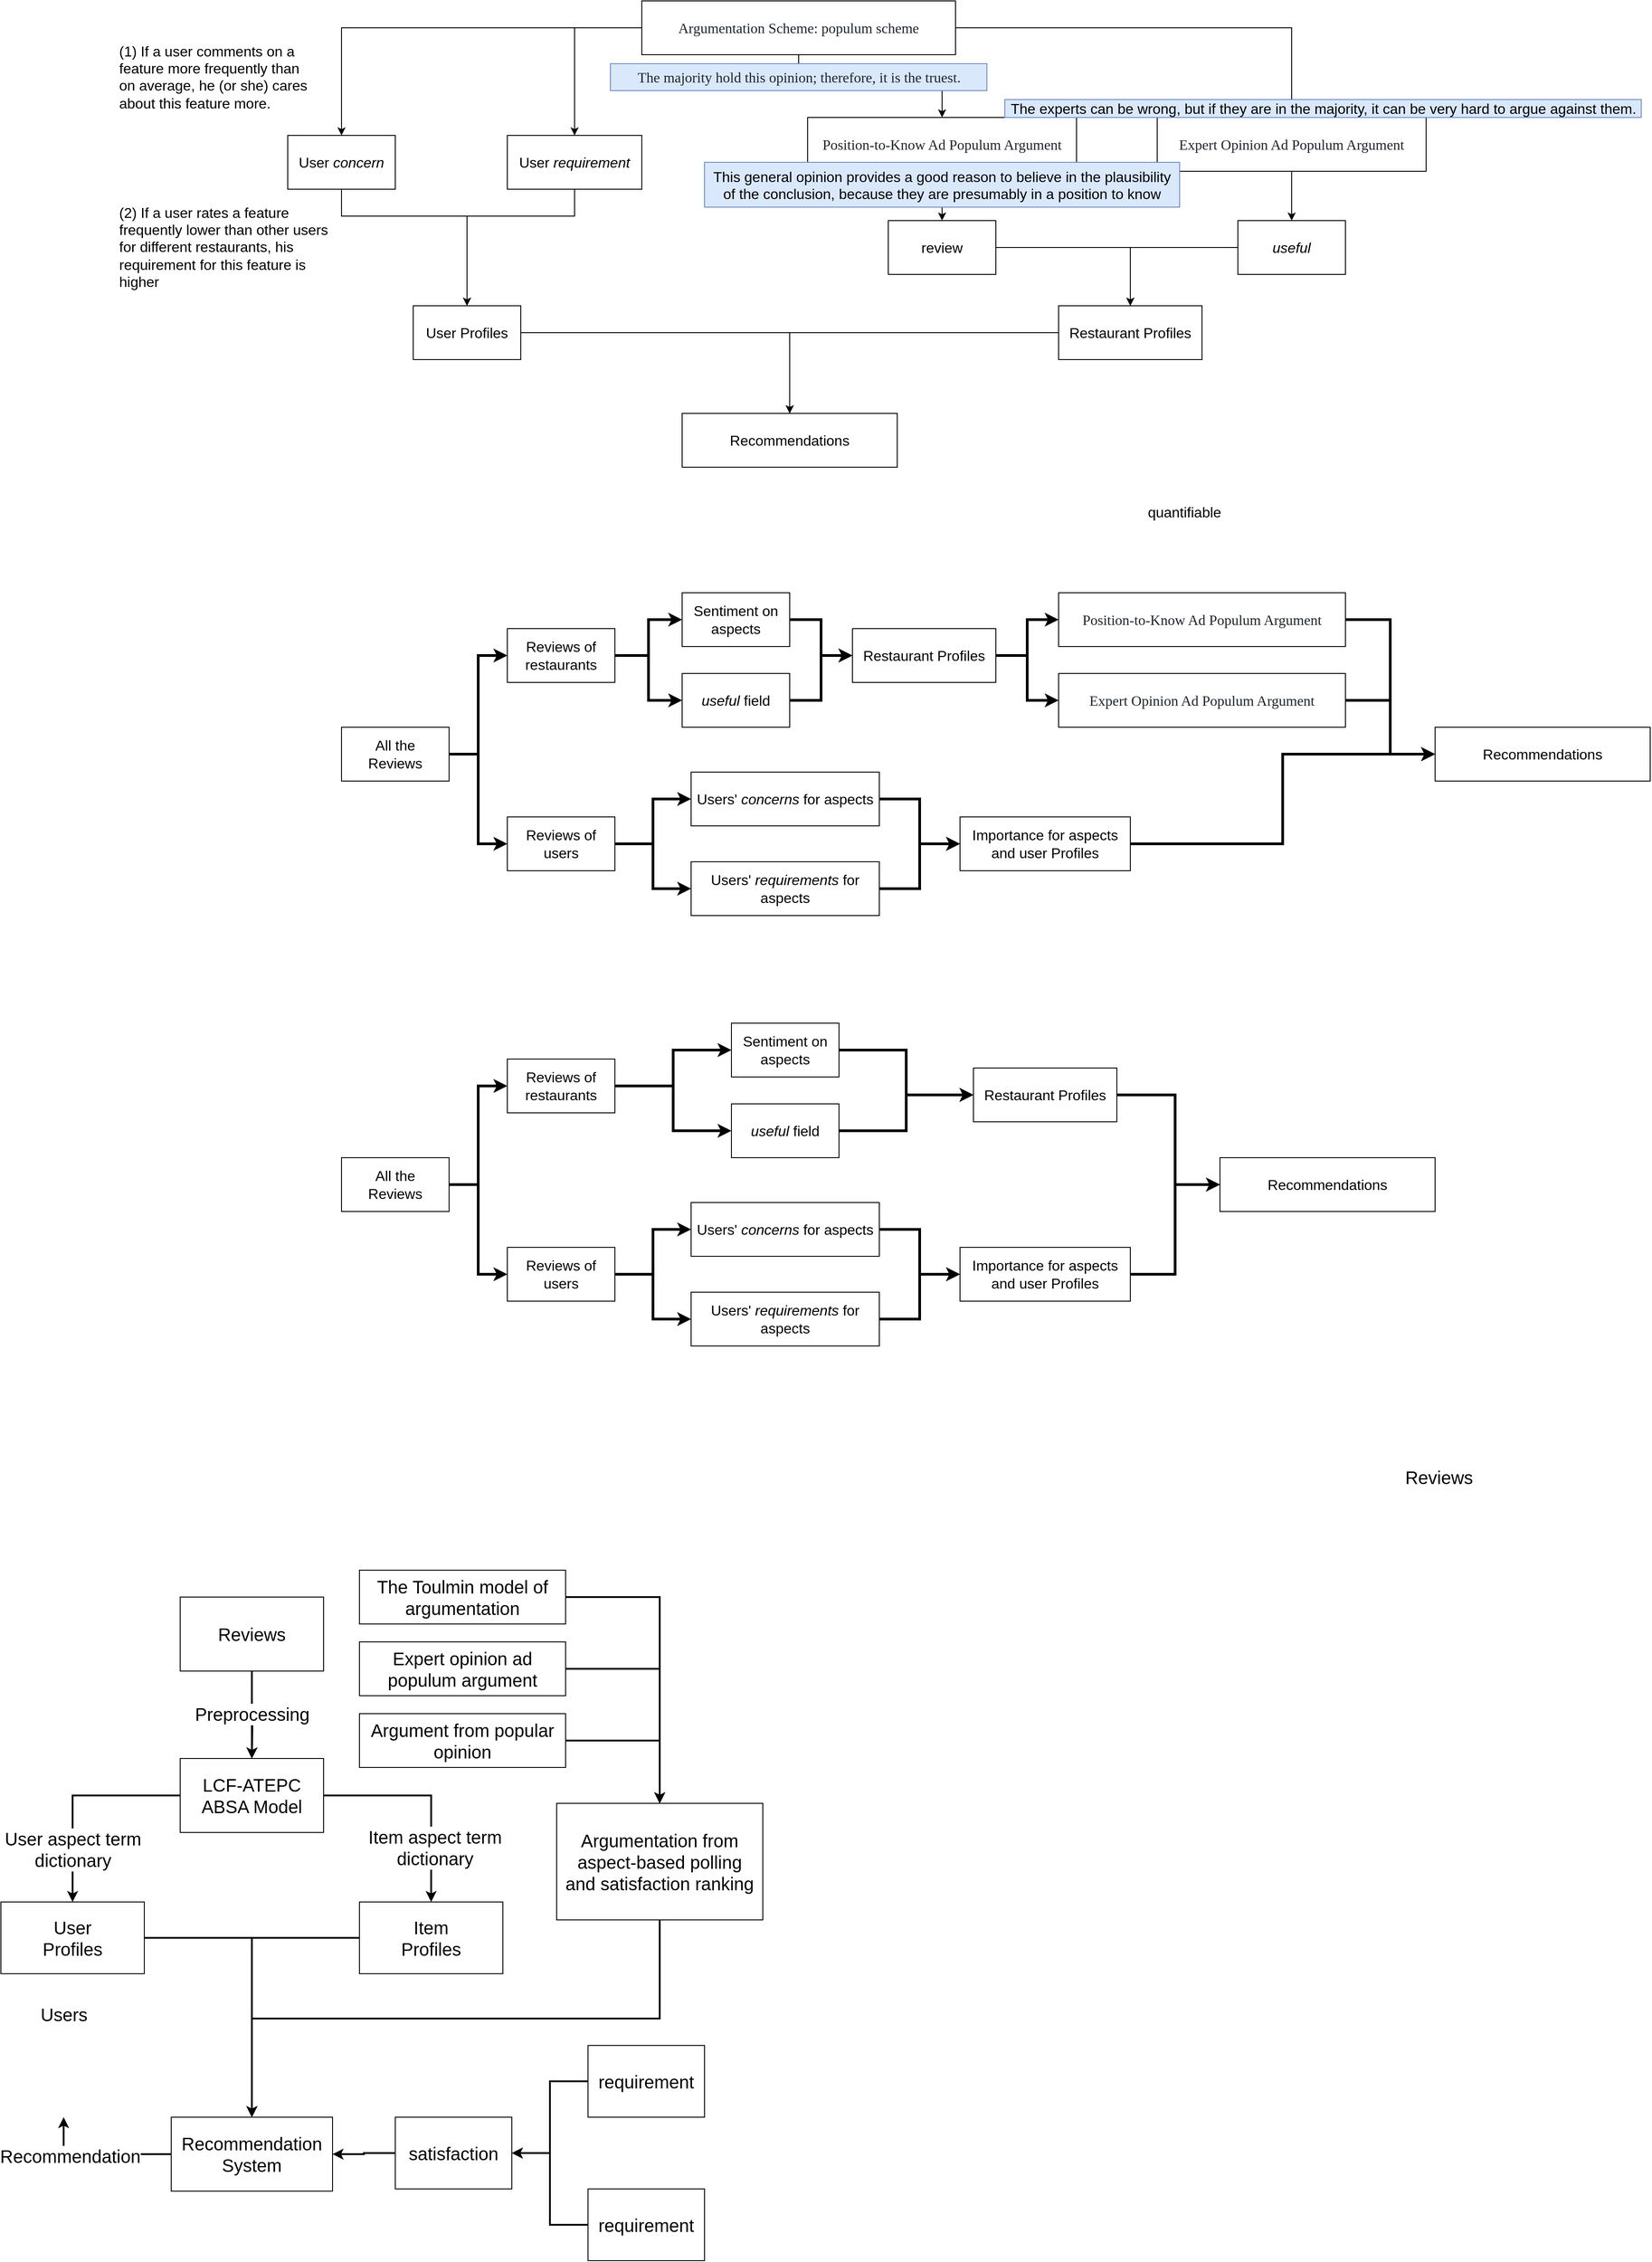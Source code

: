 <mxfile version="20.2.7" type="github">
  <diagram id="-7cnZ0lrCwhWsJX9__lo" name="Page-1">
    <mxGraphModel dx="2864" dy="1099" grid="1" gridSize="10" guides="1" tooltips="1" connect="1" arrows="1" fold="1" page="1" pageScale="1" pageWidth="827" pageHeight="1169" math="0" shadow="0">
      <root>
        <mxCell id="0" />
        <mxCell id="1" parent="0" />
        <mxCell id="W4EaKwn7kspA77nLc4uK-12" style="edgeStyle=orthogonalEdgeStyle;rounded=0;orthogonalLoop=1;jettySize=auto;html=1;fontSize=16;" parent="1" source="W4EaKwn7kspA77nLc4uK-1" target="W4EaKwn7kspA77nLc4uK-11" edge="1">
          <mxGeometry relative="1" as="geometry" />
        </mxCell>
        <mxCell id="W4EaKwn7kspA77nLc4uK-1" value="&lt;font style=&quot;font-size: 16px;&quot;&gt;User Profiles&lt;/font&gt;" style="rounded=0;whiteSpace=wrap;html=1;" parent="1" vertex="1">
          <mxGeometry x="180" y="380" width="120" height="60" as="geometry" />
        </mxCell>
        <mxCell id="W4EaKwn7kspA77nLc4uK-13" style="edgeStyle=orthogonalEdgeStyle;rounded=0;orthogonalLoop=1;jettySize=auto;html=1;fontSize=16;" parent="1" source="W4EaKwn7kspA77nLc4uK-2" target="W4EaKwn7kspA77nLc4uK-11" edge="1">
          <mxGeometry relative="1" as="geometry" />
        </mxCell>
        <mxCell id="W4EaKwn7kspA77nLc4uK-2" value="&lt;font style=&quot;font-size: 16px;&quot;&gt;Restaurant Profiles&lt;/font&gt;" style="rounded=0;whiteSpace=wrap;html=1;" parent="1" vertex="1">
          <mxGeometry x="900" y="380" width="160" height="60" as="geometry" />
        </mxCell>
        <mxCell id="W4EaKwn7kspA77nLc4uK-4" value="&lt;div style=&quot;&quot;&gt;&lt;span style=&quot;background-color: initial;&quot;&gt;(1) If a user comments on a feature more frequently than on average, he (or she) cares about this feature more.&lt;/span&gt;&lt;/div&gt;" style="text;whiteSpace=wrap;html=1;fontSize=16;align=left;" parent="1" vertex="1">
          <mxGeometry x="-150" y="80" width="220" height="90" as="geometry" />
        </mxCell>
        <mxCell id="W4EaKwn7kspA77nLc4uK-6" value="&lt;div style=&quot;&quot;&gt;(2) If a user rates a feature frequently lower than other users for different restaurants, his requirement for this feature is higher&lt;br&gt;&lt;/div&gt;" style="text;whiteSpace=wrap;html=1;fontSize=16;" parent="1" vertex="1">
          <mxGeometry x="-150" y="260" width="240" height="110" as="geometry" />
        </mxCell>
        <mxCell id="W4EaKwn7kspA77nLc4uK-9" value="" style="edgeStyle=orthogonalEdgeStyle;rounded=0;orthogonalLoop=1;jettySize=auto;html=1;fontSize=16;" parent="1" source="W4EaKwn7kspA77nLc4uK-7" target="W4EaKwn7kspA77nLc4uK-1" edge="1">
          <mxGeometry relative="1" as="geometry">
            <Array as="points">
              <mxPoint x="100" y="280" />
              <mxPoint x="240" y="280" />
            </Array>
          </mxGeometry>
        </mxCell>
        <mxCell id="W4EaKwn7kspA77nLc4uK-7" value="&lt;font style=&quot;font-size: 16px;&quot;&gt;User &lt;i&gt;concern&lt;/i&gt;&lt;/font&gt;" style="rounded=0;whiteSpace=wrap;html=1;" parent="1" vertex="1">
          <mxGeometry x="40" y="190" width="120" height="60" as="geometry" />
        </mxCell>
        <mxCell id="W4EaKwn7kspA77nLc4uK-10" style="edgeStyle=orthogonalEdgeStyle;rounded=0;orthogonalLoop=1;jettySize=auto;html=1;fontSize=16;" parent="1" source="W4EaKwn7kspA77nLc4uK-8" target="W4EaKwn7kspA77nLc4uK-1" edge="1">
          <mxGeometry relative="1" as="geometry">
            <Array as="points">
              <mxPoint x="360" y="280" />
              <mxPoint x="240" y="280" />
            </Array>
          </mxGeometry>
        </mxCell>
        <mxCell id="W4EaKwn7kspA77nLc4uK-8" value="&lt;font style=&quot;font-size: 16px;&quot;&gt;User &lt;i&gt;requirement&lt;/i&gt;&lt;/font&gt;" style="rounded=0;whiteSpace=wrap;html=1;" parent="1" vertex="1">
          <mxGeometry x="285" y="190" width="150" height="60" as="geometry" />
        </mxCell>
        <mxCell id="W4EaKwn7kspA77nLc4uK-11" value="&lt;font style=&quot;font-size: 16px;&quot;&gt;Recommendations&lt;/font&gt;" style="rounded=0;whiteSpace=wrap;html=1;" parent="1" vertex="1">
          <mxGeometry x="480" y="500" width="240" height="60" as="geometry" />
        </mxCell>
        <mxCell id="W4EaKwn7kspA77nLc4uK-16" style="edgeStyle=orthogonalEdgeStyle;rounded=0;orthogonalLoop=1;jettySize=auto;html=1;fontSize=16;" parent="1" source="W4EaKwn7kspA77nLc4uK-14" target="W4EaKwn7kspA77nLc4uK-7" edge="1">
          <mxGeometry relative="1" as="geometry" />
        </mxCell>
        <mxCell id="W4EaKwn7kspA77nLc4uK-18" style="edgeStyle=orthogonalEdgeStyle;rounded=0;orthogonalLoop=1;jettySize=auto;html=1;entryX=0.5;entryY=0;entryDx=0;entryDy=0;fontSize=16;exitX=0;exitY=0.5;exitDx=0;exitDy=0;" parent="1" source="W4EaKwn7kspA77nLc4uK-14" target="W4EaKwn7kspA77nLc4uK-8" edge="1">
          <mxGeometry relative="1" as="geometry" />
        </mxCell>
        <mxCell id="W4EaKwn7kspA77nLc4uK-22" style="edgeStyle=orthogonalEdgeStyle;rounded=0;orthogonalLoop=1;jettySize=auto;html=1;fontSize=16;" parent="1" source="W4EaKwn7kspA77nLc4uK-14" target="W4EaKwn7kspA77nLc4uK-20" edge="1">
          <mxGeometry relative="1" as="geometry" />
        </mxCell>
        <mxCell id="W4EaKwn7kspA77nLc4uK-23" style="edgeStyle=orthogonalEdgeStyle;rounded=0;orthogonalLoop=1;jettySize=auto;html=1;fontSize=16;" parent="1" source="W4EaKwn7kspA77nLc4uK-14" target="W4EaKwn7kspA77nLc4uK-21" edge="1">
          <mxGeometry relative="1" as="geometry" />
        </mxCell>
        <mxCell id="W4EaKwn7kspA77nLc4uK-14" value="&lt;p style=&quot;margin: 0px; font-variant-numeric: normal; font-variant-east-asian: normal; font-stretch: normal; line-height: normal; font-family: &amp;quot;Avenir Next&amp;quot;; color: rgb(30, 36, 43); text-align: start;&quot; class=&quot;p1&quot;&gt;Argumentation Scheme:&amp;nbsp;&lt;span style=&quot;background-color: initial;&quot;&gt;populum scheme&lt;/span&gt;&lt;/p&gt;" style="whiteSpace=wrap;html=1;fontSize=16;" parent="1" vertex="1">
          <mxGeometry x="435" y="40" width="350" height="60" as="geometry" />
        </mxCell>
        <mxCell id="W4EaKwn7kspA77nLc4uK-15" value="&lt;p style=&quot;margin: 0px; font-variant-numeric: normal; font-variant-east-asian: normal; font-stretch: normal; line-height: normal; font-family: &amp;quot;Avenir Next&amp;quot;; color: rgb(30, 36, 43); text-align: start;&quot; class=&quot;p1&quot;&gt;The majority hold this opinion; therefore, it is the truest.&lt;/p&gt;" style="text;html=1;align=center;verticalAlign=middle;resizable=0;points=[];autosize=1;strokeColor=#6c8ebf;fillColor=#dae8fc;fontSize=16;" parent="1" vertex="1">
          <mxGeometry x="400" y="110" width="420" height="30" as="geometry" />
        </mxCell>
        <mxCell id="W4EaKwn7kspA77nLc4uK-28" style="edgeStyle=orthogonalEdgeStyle;rounded=0;orthogonalLoop=1;jettySize=auto;html=1;fontSize=16;" parent="1" source="W4EaKwn7kspA77nLc4uK-20" target="W4EaKwn7kspA77nLc4uK-27" edge="1">
          <mxGeometry relative="1" as="geometry" />
        </mxCell>
        <mxCell id="W4EaKwn7kspA77nLc4uK-20" value="&lt;p style=&quot;margin: 0px; font-variant-numeric: normal; font-variant-east-asian: normal; font-stretch: normal; line-height: normal; font-family: &amp;quot;Avenir Next&amp;quot;; color: rgb(30, 36, 43); text-align: start;&quot; class=&quot;p1&quot;&gt;Position-to-Know Ad Populum Argument&lt;/p&gt;" style="whiteSpace=wrap;html=1;fontSize=16;" parent="1" vertex="1">
          <mxGeometry x="620" y="170" width="300" height="60" as="geometry" />
        </mxCell>
        <mxCell id="W4EaKwn7kspA77nLc4uK-25" value="" style="edgeStyle=orthogonalEdgeStyle;rounded=0;orthogonalLoop=1;jettySize=auto;html=1;fontSize=16;" parent="1" source="W4EaKwn7kspA77nLc4uK-21" target="W4EaKwn7kspA77nLc4uK-24" edge="1">
          <mxGeometry relative="1" as="geometry" />
        </mxCell>
        <mxCell id="W4EaKwn7kspA77nLc4uK-21" value="&lt;p style=&quot;margin: 0px; font-variant-numeric: normal; font-variant-east-asian: normal; font-stretch: normal; line-height: normal; font-family: &amp;quot;Avenir Next&amp;quot;; color: rgb(30, 36, 43); text-align: start;&quot; class=&quot;p1&quot;&gt;Expert Opinion Ad Populum Argument&lt;/p&gt;" style="whiteSpace=wrap;html=1;fontSize=16;" parent="1" vertex="1">
          <mxGeometry x="1010" y="170" width="300" height="60" as="geometry" />
        </mxCell>
        <mxCell id="W4EaKwn7kspA77nLc4uK-26" style="edgeStyle=orthogonalEdgeStyle;rounded=0;orthogonalLoop=1;jettySize=auto;html=1;fontSize=16;" parent="1" source="W4EaKwn7kspA77nLc4uK-24" target="W4EaKwn7kspA77nLc4uK-2" edge="1">
          <mxGeometry relative="1" as="geometry" />
        </mxCell>
        <mxCell id="W4EaKwn7kspA77nLc4uK-24" value="&lt;i&gt;useful&lt;/i&gt;" style="whiteSpace=wrap;html=1;fontSize=16;" parent="1" vertex="1">
          <mxGeometry x="1100" y="285" width="120" height="60" as="geometry" />
        </mxCell>
        <mxCell id="W4EaKwn7kspA77nLc4uK-29" style="edgeStyle=orthogonalEdgeStyle;rounded=0;orthogonalLoop=1;jettySize=auto;html=1;fontSize=16;" parent="1" source="W4EaKwn7kspA77nLc4uK-27" target="W4EaKwn7kspA77nLc4uK-2" edge="1">
          <mxGeometry relative="1" as="geometry" />
        </mxCell>
        <mxCell id="W4EaKwn7kspA77nLc4uK-27" value="review" style="whiteSpace=wrap;html=1;fontSize=16;" parent="1" vertex="1">
          <mxGeometry x="710" y="285" width="120" height="60" as="geometry" />
        </mxCell>
        <mxCell id="W4EaKwn7kspA77nLc4uK-31" value="This general opinion provides a good reason to believe in the plausibility of the conclusion, because they are presumably in a position to know" style="text;whiteSpace=wrap;html=1;fontSize=16;fillColor=#dae8fc;strokeColor=#6c8ebf;align=center;" parent="1" vertex="1">
          <mxGeometry x="505" y="220" width="530" height="50" as="geometry" />
        </mxCell>
        <mxCell id="W4EaKwn7kspA77nLc4uK-32" value="The experts can be wrong, but if they are in the majority, it can be very hard to argue against them." style="text;html=1;align=center;verticalAlign=middle;resizable=0;points=[];autosize=1;strokeColor=#6c8ebf;fillColor=#dae8fc;fontSize=16;" parent="1" vertex="1">
          <mxGeometry x="840" y="150" width="710" height="20" as="geometry" />
        </mxCell>
        <mxCell id="W4EaKwn7kspA77nLc4uK-44" style="edgeStyle=orthogonalEdgeStyle;rounded=0;orthogonalLoop=1;jettySize=auto;html=1;entryX=0;entryY=0.5;entryDx=0;entryDy=0;fontSize=16;strokeWidth=3;" parent="1" source="W4EaKwn7kspA77nLc4uK-41" target="W4EaKwn7kspA77nLc4uK-43" edge="1">
          <mxGeometry relative="1" as="geometry" />
        </mxCell>
        <mxCell id="W4EaKwn7kspA77nLc4uK-45" style="edgeStyle=orthogonalEdgeStyle;rounded=0;orthogonalLoop=1;jettySize=auto;html=1;entryX=0;entryY=0.5;entryDx=0;entryDy=0;fontSize=16;strokeWidth=3;" parent="1" source="W4EaKwn7kspA77nLc4uK-41" target="W4EaKwn7kspA77nLc4uK-42" edge="1">
          <mxGeometry relative="1" as="geometry" />
        </mxCell>
        <mxCell id="W4EaKwn7kspA77nLc4uK-41" value="All the&lt;br&gt;Reviews" style="whiteSpace=wrap;html=1;fontSize=16;" parent="1" vertex="1">
          <mxGeometry x="100" y="850" width="120" height="60" as="geometry" />
        </mxCell>
        <mxCell id="W4EaKwn7kspA77nLc4uK-48" style="edgeStyle=orthogonalEdgeStyle;rounded=0;orthogonalLoop=1;jettySize=auto;html=1;entryX=0;entryY=0.5;entryDx=0;entryDy=0;fontSize=16;strokeWidth=3;" parent="1" source="W4EaKwn7kspA77nLc4uK-42" target="W4EaKwn7kspA77nLc4uK-46" edge="1">
          <mxGeometry relative="1" as="geometry" />
        </mxCell>
        <mxCell id="W4EaKwn7kspA77nLc4uK-49" style="edgeStyle=orthogonalEdgeStyle;rounded=0;orthogonalLoop=1;jettySize=auto;html=1;entryX=0;entryY=0.5;entryDx=0;entryDy=0;fontSize=16;strokeWidth=3;" parent="1" source="W4EaKwn7kspA77nLc4uK-42" target="W4EaKwn7kspA77nLc4uK-47" edge="1">
          <mxGeometry relative="1" as="geometry" />
        </mxCell>
        <mxCell id="W4EaKwn7kspA77nLc4uK-42" value="Reviews of users" style="whiteSpace=wrap;html=1;fontSize=16;" parent="1" vertex="1">
          <mxGeometry x="285" y="950" width="120" height="60" as="geometry" />
        </mxCell>
        <mxCell id="W4EaKwn7kspA77nLc4uK-55" style="edgeStyle=orthogonalEdgeStyle;rounded=0;orthogonalLoop=1;jettySize=auto;html=1;entryX=0;entryY=0.5;entryDx=0;entryDy=0;fontSize=16;strokeWidth=3;" parent="1" source="W4EaKwn7kspA77nLc4uK-43" target="W4EaKwn7kspA77nLc4uK-53" edge="1">
          <mxGeometry relative="1" as="geometry" />
        </mxCell>
        <mxCell id="W4EaKwn7kspA77nLc4uK-56" style="edgeStyle=orthogonalEdgeStyle;rounded=0;orthogonalLoop=1;jettySize=auto;html=1;entryX=0;entryY=0.5;entryDx=0;entryDy=0;fontSize=16;strokeWidth=3;" parent="1" source="W4EaKwn7kspA77nLc4uK-43" target="W4EaKwn7kspA77nLc4uK-54" edge="1">
          <mxGeometry relative="1" as="geometry" />
        </mxCell>
        <mxCell id="W4EaKwn7kspA77nLc4uK-43" value="Reviews of restaurants" style="whiteSpace=wrap;html=1;fontSize=16;" parent="1" vertex="1">
          <mxGeometry x="285" y="740" width="120" height="60" as="geometry" />
        </mxCell>
        <mxCell id="W4EaKwn7kspA77nLc4uK-51" style="edgeStyle=orthogonalEdgeStyle;rounded=0;orthogonalLoop=1;jettySize=auto;html=1;entryX=0;entryY=0.5;entryDx=0;entryDy=0;fontSize=16;strokeWidth=3;" parent="1" source="W4EaKwn7kspA77nLc4uK-46" target="W4EaKwn7kspA77nLc4uK-50" edge="1">
          <mxGeometry relative="1" as="geometry" />
        </mxCell>
        <mxCell id="W4EaKwn7kspA77nLc4uK-46" value="Users&#39; &lt;i&gt;concerns&lt;/i&gt; for aspects" style="whiteSpace=wrap;html=1;fontSize=16;" parent="1" vertex="1">
          <mxGeometry x="490" y="900" width="210" height="60" as="geometry" />
        </mxCell>
        <mxCell id="W4EaKwn7kspA77nLc4uK-52" style="edgeStyle=orthogonalEdgeStyle;rounded=0;orthogonalLoop=1;jettySize=auto;html=1;entryX=0;entryY=0.5;entryDx=0;entryDy=0;fontSize=16;strokeWidth=3;" parent="1" source="W4EaKwn7kspA77nLc4uK-47" target="W4EaKwn7kspA77nLc4uK-50" edge="1">
          <mxGeometry relative="1" as="geometry" />
        </mxCell>
        <mxCell id="W4EaKwn7kspA77nLc4uK-47" value="Users&#39; &lt;i&gt;requirements&lt;/i&gt; for aspects" style="whiteSpace=wrap;html=1;fontSize=16;" parent="1" vertex="1">
          <mxGeometry x="490" y="1000" width="210" height="60" as="geometry" />
        </mxCell>
        <mxCell id="W4EaKwn7kspA77nLc4uK-68" style="edgeStyle=orthogonalEdgeStyle;rounded=0;orthogonalLoop=1;jettySize=auto;html=1;entryX=0;entryY=0.5;entryDx=0;entryDy=0;fontSize=16;strokeWidth=3;" parent="1" source="W4EaKwn7kspA77nLc4uK-50" target="W4EaKwn7kspA77nLc4uK-67" edge="1">
          <mxGeometry relative="1" as="geometry" />
        </mxCell>
        <mxCell id="W4EaKwn7kspA77nLc4uK-50" value="&lt;font style=&quot;font-size: 16px;&quot;&gt;Importance for aspects and user Profiles&lt;/font&gt;" style="rounded=0;whiteSpace=wrap;html=1;" parent="1" vertex="1">
          <mxGeometry x="790" y="950" width="190" height="60" as="geometry" />
        </mxCell>
        <mxCell id="W4EaKwn7kspA77nLc4uK-63" style="edgeStyle=orthogonalEdgeStyle;rounded=0;orthogonalLoop=1;jettySize=auto;html=1;entryX=0;entryY=0.5;entryDx=0;entryDy=0;fontSize=16;strokeWidth=3;" parent="1" source="W4EaKwn7kspA77nLc4uK-53" target="W4EaKwn7kspA77nLc4uK-62" edge="1">
          <mxGeometry relative="1" as="geometry" />
        </mxCell>
        <mxCell id="W4EaKwn7kspA77nLc4uK-53" value="Sentiment on aspects" style="whiteSpace=wrap;html=1;fontSize=16;" parent="1" vertex="1">
          <mxGeometry x="480" y="700" width="120" height="60" as="geometry" />
        </mxCell>
        <mxCell id="W4EaKwn7kspA77nLc4uK-64" style="edgeStyle=orthogonalEdgeStyle;rounded=0;orthogonalLoop=1;jettySize=auto;html=1;entryX=0;entryY=0.5;entryDx=0;entryDy=0;fontSize=16;strokeWidth=3;" parent="1" source="W4EaKwn7kspA77nLc4uK-54" target="W4EaKwn7kspA77nLc4uK-62" edge="1">
          <mxGeometry relative="1" as="geometry" />
        </mxCell>
        <mxCell id="W4EaKwn7kspA77nLc4uK-54" value="&lt;i&gt;useful &lt;/i&gt;field" style="whiteSpace=wrap;html=1;fontSize=16;" parent="1" vertex="1">
          <mxGeometry x="480" y="790" width="120" height="60" as="geometry" />
        </mxCell>
        <mxCell id="W4EaKwn7kspA77nLc4uK-70" style="edgeStyle=orthogonalEdgeStyle;rounded=0;orthogonalLoop=1;jettySize=auto;html=1;entryX=0;entryY=0.5;entryDx=0;entryDy=0;fontSize=16;strokeWidth=3;" parent="1" source="W4EaKwn7kspA77nLc4uK-57" target="W4EaKwn7kspA77nLc4uK-67" edge="1">
          <mxGeometry relative="1" as="geometry" />
        </mxCell>
        <mxCell id="W4EaKwn7kspA77nLc4uK-57" value="&lt;p style=&quot;margin: 0px; font-variant-numeric: normal; font-variant-east-asian: normal; font-stretch: normal; line-height: normal; font-family: &amp;quot;Avenir Next&amp;quot;; color: rgb(30, 36, 43); text-align: start;&quot; class=&quot;p1&quot;&gt;Position-to-Know Ad Populum Argument&lt;/p&gt;" style="whiteSpace=wrap;html=1;fontSize=16;" parent="1" vertex="1">
          <mxGeometry x="900" y="700" width="320" height="60" as="geometry" />
        </mxCell>
        <mxCell id="W4EaKwn7kspA77nLc4uK-69" style="edgeStyle=orthogonalEdgeStyle;rounded=0;orthogonalLoop=1;jettySize=auto;html=1;entryX=0;entryY=0.5;entryDx=0;entryDy=0;fontSize=16;strokeWidth=3;" parent="1" source="W4EaKwn7kspA77nLc4uK-59" target="W4EaKwn7kspA77nLc4uK-67" edge="1">
          <mxGeometry relative="1" as="geometry" />
        </mxCell>
        <mxCell id="W4EaKwn7kspA77nLc4uK-59" value="&lt;p style=&quot;margin: 0px; font-variant-numeric: normal; font-variant-east-asian: normal; font-stretch: normal; line-height: normal; font-family: &amp;quot;Avenir Next&amp;quot;; color: rgb(30, 36, 43); text-align: start;&quot; class=&quot;p1&quot;&gt;Expert Opinion Ad Populum Argument&lt;/p&gt;" style="whiteSpace=wrap;html=1;fontSize=16;" parent="1" vertex="1">
          <mxGeometry x="900" y="790" width="320" height="60" as="geometry" />
        </mxCell>
        <mxCell id="W4EaKwn7kspA77nLc4uK-65" style="edgeStyle=orthogonalEdgeStyle;rounded=0;orthogonalLoop=1;jettySize=auto;html=1;entryX=0;entryY=0.5;entryDx=0;entryDy=0;fontSize=16;strokeWidth=3;" parent="1" source="W4EaKwn7kspA77nLc4uK-62" target="W4EaKwn7kspA77nLc4uK-57" edge="1">
          <mxGeometry relative="1" as="geometry" />
        </mxCell>
        <mxCell id="W4EaKwn7kspA77nLc4uK-66" style="edgeStyle=orthogonalEdgeStyle;rounded=0;orthogonalLoop=1;jettySize=auto;html=1;entryX=0;entryY=0.5;entryDx=0;entryDy=0;fontSize=16;strokeWidth=3;" parent="1" source="W4EaKwn7kspA77nLc4uK-62" target="W4EaKwn7kspA77nLc4uK-59" edge="1">
          <mxGeometry relative="1" as="geometry" />
        </mxCell>
        <mxCell id="W4EaKwn7kspA77nLc4uK-62" value="&lt;font style=&quot;font-size: 16px;&quot;&gt;Restaurant Profiles&lt;/font&gt;" style="rounded=0;whiteSpace=wrap;html=1;" parent="1" vertex="1">
          <mxGeometry x="670" y="740" width="160" height="60" as="geometry" />
        </mxCell>
        <mxCell id="W4EaKwn7kspA77nLc4uK-67" value="&lt;font style=&quot;font-size: 16px;&quot;&gt;Recommendations&lt;/font&gt;" style="rounded=0;whiteSpace=wrap;html=1;" parent="1" vertex="1">
          <mxGeometry x="1320" y="850" width="240" height="60" as="geometry" />
        </mxCell>
        <mxCell id="W4EaKwn7kspA77nLc4uK-71" style="edgeStyle=orthogonalEdgeStyle;rounded=0;orthogonalLoop=1;jettySize=auto;html=1;entryX=0;entryY=0.5;entryDx=0;entryDy=0;fontSize=16;strokeWidth=3;" parent="1" source="W4EaKwn7kspA77nLc4uK-73" target="W4EaKwn7kspA77nLc4uK-79" edge="1">
          <mxGeometry relative="1" as="geometry" />
        </mxCell>
        <mxCell id="W4EaKwn7kspA77nLc4uK-72" style="edgeStyle=orthogonalEdgeStyle;rounded=0;orthogonalLoop=1;jettySize=auto;html=1;entryX=0;entryY=0.5;entryDx=0;entryDy=0;fontSize=16;strokeWidth=3;" parent="1" source="W4EaKwn7kspA77nLc4uK-73" target="W4EaKwn7kspA77nLc4uK-76" edge="1">
          <mxGeometry relative="1" as="geometry" />
        </mxCell>
        <mxCell id="W4EaKwn7kspA77nLc4uK-73" value="All the&lt;br&gt;Reviews" style="whiteSpace=wrap;html=1;fontSize=16;" parent="1" vertex="1">
          <mxGeometry x="100" y="1330" width="120" height="60" as="geometry" />
        </mxCell>
        <mxCell id="W4EaKwn7kspA77nLc4uK-74" style="edgeStyle=orthogonalEdgeStyle;rounded=0;orthogonalLoop=1;jettySize=auto;html=1;entryX=0;entryY=0.5;entryDx=0;entryDy=0;fontSize=16;strokeWidth=3;" parent="1" source="W4EaKwn7kspA77nLc4uK-76" target="W4EaKwn7kspA77nLc4uK-81" edge="1">
          <mxGeometry relative="1" as="geometry" />
        </mxCell>
        <mxCell id="W4EaKwn7kspA77nLc4uK-75" style="edgeStyle=orthogonalEdgeStyle;rounded=0;orthogonalLoop=1;jettySize=auto;html=1;entryX=0;entryY=0.5;entryDx=0;entryDy=0;fontSize=16;strokeWidth=3;" parent="1" source="W4EaKwn7kspA77nLc4uK-76" target="W4EaKwn7kspA77nLc4uK-83" edge="1">
          <mxGeometry relative="1" as="geometry" />
        </mxCell>
        <mxCell id="W4EaKwn7kspA77nLc4uK-76" value="Reviews of users" style="whiteSpace=wrap;html=1;fontSize=16;" parent="1" vertex="1">
          <mxGeometry x="285" y="1430" width="120" height="60" as="geometry" />
        </mxCell>
        <mxCell id="W4EaKwn7kspA77nLc4uK-77" style="edgeStyle=orthogonalEdgeStyle;rounded=0;orthogonalLoop=1;jettySize=auto;html=1;entryX=0;entryY=0.5;entryDx=0;entryDy=0;fontSize=16;strokeWidth=3;" parent="1" source="W4EaKwn7kspA77nLc4uK-79" target="W4EaKwn7kspA77nLc4uK-87" edge="1">
          <mxGeometry relative="1" as="geometry" />
        </mxCell>
        <mxCell id="W4EaKwn7kspA77nLc4uK-78" style="edgeStyle=orthogonalEdgeStyle;rounded=0;orthogonalLoop=1;jettySize=auto;html=1;entryX=0;entryY=0.5;entryDx=0;entryDy=0;fontSize=16;strokeWidth=3;" parent="1" source="W4EaKwn7kspA77nLc4uK-79" target="W4EaKwn7kspA77nLc4uK-89" edge="1">
          <mxGeometry relative="1" as="geometry" />
        </mxCell>
        <mxCell id="W4EaKwn7kspA77nLc4uK-79" value="Reviews of restaurants" style="whiteSpace=wrap;html=1;fontSize=16;" parent="1" vertex="1">
          <mxGeometry x="285" y="1220" width="120" height="60" as="geometry" />
        </mxCell>
        <mxCell id="W4EaKwn7kspA77nLc4uK-80" style="edgeStyle=orthogonalEdgeStyle;rounded=0;orthogonalLoop=1;jettySize=auto;html=1;entryX=0;entryY=0.5;entryDx=0;entryDy=0;fontSize=16;strokeWidth=3;" parent="1" source="W4EaKwn7kspA77nLc4uK-81" target="W4EaKwn7kspA77nLc4uK-85" edge="1">
          <mxGeometry relative="1" as="geometry" />
        </mxCell>
        <mxCell id="W4EaKwn7kspA77nLc4uK-81" value="Users&#39; &lt;i&gt;concerns&lt;/i&gt; for aspects" style="whiteSpace=wrap;html=1;fontSize=16;" parent="1" vertex="1">
          <mxGeometry x="490" y="1380" width="210" height="60" as="geometry" />
        </mxCell>
        <mxCell id="W4EaKwn7kspA77nLc4uK-82" style="edgeStyle=orthogonalEdgeStyle;rounded=0;orthogonalLoop=1;jettySize=auto;html=1;entryX=0;entryY=0.5;entryDx=0;entryDy=0;fontSize=16;strokeWidth=3;" parent="1" source="W4EaKwn7kspA77nLc4uK-83" target="W4EaKwn7kspA77nLc4uK-85" edge="1">
          <mxGeometry relative="1" as="geometry" />
        </mxCell>
        <mxCell id="W4EaKwn7kspA77nLc4uK-83" value="Users&#39; &lt;i&gt;requirements&lt;/i&gt; for aspects" style="whiteSpace=wrap;html=1;fontSize=16;" parent="1" vertex="1">
          <mxGeometry x="490" y="1480" width="210" height="60" as="geometry" />
        </mxCell>
        <mxCell id="W4EaKwn7kspA77nLc4uK-84" style="edgeStyle=orthogonalEdgeStyle;rounded=0;orthogonalLoop=1;jettySize=auto;html=1;entryX=0;entryY=0.5;entryDx=0;entryDy=0;fontSize=16;strokeWidth=3;" parent="1" source="W4EaKwn7kspA77nLc4uK-85" target="W4EaKwn7kspA77nLc4uK-97" edge="1">
          <mxGeometry relative="1" as="geometry" />
        </mxCell>
        <mxCell id="W4EaKwn7kspA77nLc4uK-85" value="&lt;font style=&quot;font-size: 16px;&quot;&gt;Importance for aspects and user Profiles&lt;/font&gt;" style="rounded=0;whiteSpace=wrap;html=1;" parent="1" vertex="1">
          <mxGeometry x="790" y="1430" width="190" height="60" as="geometry" />
        </mxCell>
        <mxCell id="W4EaKwn7kspA77nLc4uK-86" style="edgeStyle=orthogonalEdgeStyle;rounded=0;orthogonalLoop=1;jettySize=auto;html=1;entryX=0;entryY=0.5;entryDx=0;entryDy=0;fontSize=16;strokeWidth=3;" parent="1" source="W4EaKwn7kspA77nLc4uK-87" target="W4EaKwn7kspA77nLc4uK-96" edge="1">
          <mxGeometry relative="1" as="geometry" />
        </mxCell>
        <mxCell id="W4EaKwn7kspA77nLc4uK-87" value="Sentiment on aspects" style="whiteSpace=wrap;html=1;fontSize=16;" parent="1" vertex="1">
          <mxGeometry x="535" y="1180" width="120" height="60" as="geometry" />
        </mxCell>
        <mxCell id="W4EaKwn7kspA77nLc4uK-88" style="edgeStyle=orthogonalEdgeStyle;rounded=0;orthogonalLoop=1;jettySize=auto;html=1;entryX=0;entryY=0.5;entryDx=0;entryDy=0;fontSize=16;strokeWidth=3;" parent="1" source="W4EaKwn7kspA77nLc4uK-89" target="W4EaKwn7kspA77nLc4uK-96" edge="1">
          <mxGeometry relative="1" as="geometry" />
        </mxCell>
        <mxCell id="W4EaKwn7kspA77nLc4uK-89" value="&lt;i&gt;useful &lt;/i&gt;field" style="whiteSpace=wrap;html=1;fontSize=16;" parent="1" vertex="1">
          <mxGeometry x="535" y="1270" width="120" height="60" as="geometry" />
        </mxCell>
        <mxCell id="W4EaKwn7kspA77nLc4uK-98" style="edgeStyle=orthogonalEdgeStyle;rounded=0;orthogonalLoop=1;jettySize=auto;html=1;entryX=0;entryY=0.5;entryDx=0;entryDy=0;fontSize=16;strokeWidth=3;" parent="1" source="W4EaKwn7kspA77nLc4uK-96" target="W4EaKwn7kspA77nLc4uK-97" edge="1">
          <mxGeometry relative="1" as="geometry">
            <Array as="points">
              <mxPoint x="1030" y="1260" />
              <mxPoint x="1030" y="1360" />
            </Array>
          </mxGeometry>
        </mxCell>
        <mxCell id="W4EaKwn7kspA77nLc4uK-96" value="&lt;font style=&quot;font-size: 16px;&quot;&gt;Restaurant Profiles&lt;/font&gt;" style="rounded=0;whiteSpace=wrap;html=1;" parent="1" vertex="1">
          <mxGeometry x="805" y="1230" width="160" height="60" as="geometry" />
        </mxCell>
        <mxCell id="W4EaKwn7kspA77nLc4uK-97" value="&lt;font style=&quot;font-size: 16px;&quot;&gt;Recommendations&lt;/font&gt;" style="rounded=0;whiteSpace=wrap;html=1;" parent="1" vertex="1">
          <mxGeometry x="1080" y="1330" width="240" height="60" as="geometry" />
        </mxCell>
        <mxCell id="W4EaKwn7kspA77nLc4uK-99" value="quantifiable" style="text;html=1;align=center;verticalAlign=middle;resizable=0;points=[];autosize=1;strokeColor=none;fillColor=none;fontSize=16;" parent="1" vertex="1">
          <mxGeometry x="990" y="600" width="100" height="20" as="geometry" />
        </mxCell>
        <mxCell id="o4SnP-8lOdjN38-xpbuC-2" value="Users" style="shape=image;html=1;verticalAlign=bottom;verticalLabelPosition=top;labelBackgroundColor=#ffffff;imageAspect=0;aspect=fixed;image=https://cdn2.iconfinder.com/data/icons/font-awesome/1792/user-128.png;fontSize=20;labelPosition=center;align=center;" parent="1" vertex="1">
          <mxGeometry x="-260" y="2300" width="100" height="100" as="geometry" />
        </mxCell>
        <mxCell id="o4SnP-8lOdjN38-xpbuC-5" value="Reviews" style="shape=image;html=1;verticalAlign=top;verticalLabelPosition=bottom;labelBackgroundColor=#ffffff;imageAspect=0;aspect=fixed;image=https://cdn3.iconfinder.com/data/icons/marketing-outline-13/64/Review-128.png;fontSize=20;" parent="1" vertex="1">
          <mxGeometry x="1260" y="1540" width="128" height="128" as="geometry" />
        </mxCell>
        <mxCell id="o4SnP-8lOdjN38-xpbuC-30" value="" style="edgeStyle=orthogonalEdgeStyle;rounded=0;orthogonalLoop=1;jettySize=auto;html=1;fontSize=20;strokeWidth=2;" parent="1" target="o4SnP-8lOdjN38-xpbuC-26" edge="1">
          <mxGeometry relative="1" as="geometry">
            <mxPoint y="1932.5" as="sourcePoint" />
          </mxGeometry>
        </mxCell>
        <mxCell id="o4SnP-8lOdjN38-xpbuC-36" style="edgeStyle=orthogonalEdgeStyle;rounded=0;orthogonalLoop=1;jettySize=auto;html=1;fontSize=20;strokeWidth=2;" parent="1" source="o4SnP-8lOdjN38-xpbuC-23" target="o4SnP-8lOdjN38-xpbuC-33" edge="1">
          <mxGeometry relative="1" as="geometry" />
        </mxCell>
        <mxCell id="o4SnP-8lOdjN38-xpbuC-23" value="Item&lt;br&gt;Profiles" style="whiteSpace=wrap;html=1;fontSize=20;" parent="1" vertex="1">
          <mxGeometry x="120" y="2160" width="160" height="80" as="geometry" />
        </mxCell>
        <mxCell id="o4SnP-8lOdjN38-xpbuC-35" style="edgeStyle=orthogonalEdgeStyle;rounded=0;orthogonalLoop=1;jettySize=auto;html=1;fontSize=20;strokeWidth=2;" parent="1" source="o4SnP-8lOdjN38-xpbuC-24" target="o4SnP-8lOdjN38-xpbuC-33" edge="1">
          <mxGeometry relative="1" as="geometry" />
        </mxCell>
        <mxCell id="o4SnP-8lOdjN38-xpbuC-24" value="User&lt;br&gt;Profiles" style="whiteSpace=wrap;html=1;fontSize=20;" parent="1" vertex="1">
          <mxGeometry x="-280" y="2160" width="160" height="80" as="geometry" />
        </mxCell>
        <mxCell id="o4SnP-8lOdjN38-xpbuC-31" style="edgeStyle=orthogonalEdgeStyle;rounded=0;orthogonalLoop=1;jettySize=auto;html=1;fontSize=20;strokeWidth=2;" parent="1" source="o4SnP-8lOdjN38-xpbuC-26" target="o4SnP-8lOdjN38-xpbuC-23" edge="1">
          <mxGeometry relative="1" as="geometry" />
        </mxCell>
        <mxCell id="o4SnP-8lOdjN38-xpbuC-46" value="Item aspect term&lt;br&gt;dictionary" style="edgeLabel;html=1;align=center;verticalAlign=middle;resizable=0;points=[];fontSize=20;" parent="o4SnP-8lOdjN38-xpbuC-31" vertex="1" connectable="0">
          <mxGeometry x="0.489" y="4" relative="1" as="geometry">
            <mxPoint as="offset" />
          </mxGeometry>
        </mxCell>
        <mxCell id="o4SnP-8lOdjN38-xpbuC-32" style="edgeStyle=orthogonalEdgeStyle;rounded=0;orthogonalLoop=1;jettySize=auto;html=1;entryX=0.5;entryY=0;entryDx=0;entryDy=0;fontSize=20;strokeWidth=2;" parent="1" source="o4SnP-8lOdjN38-xpbuC-26" target="o4SnP-8lOdjN38-xpbuC-24" edge="1">
          <mxGeometry relative="1" as="geometry" />
        </mxCell>
        <mxCell id="o4SnP-8lOdjN38-xpbuC-45" value="User aspect term&lt;br&gt;dictionary" style="edgeLabel;html=1;align=center;verticalAlign=middle;resizable=0;points=[];fontSize=20;" parent="o4SnP-8lOdjN38-xpbuC-32" vertex="1" connectable="0">
          <mxGeometry x="0.21" y="-1" relative="1" as="geometry">
            <mxPoint x="1" y="35" as="offset" />
          </mxGeometry>
        </mxCell>
        <mxCell id="o4SnP-8lOdjN38-xpbuC-26" value="LCF-ATEPC&lt;br&gt;ABSA Model" style="whiteSpace=wrap;html=1;fontSize=20;" parent="1" vertex="1">
          <mxGeometry x="-80" y="2000" width="160" height="82.5" as="geometry" />
        </mxCell>
        <mxCell id="o4SnP-8lOdjN38-xpbuC-43" value="" style="edgeStyle=orthogonalEdgeStyle;rounded=0;orthogonalLoop=1;jettySize=auto;html=1;fontSize=20;strokeWidth=2;" parent="1" source="o4SnP-8lOdjN38-xpbuC-28" target="o4SnP-8lOdjN38-xpbuC-26" edge="1">
          <mxGeometry relative="1" as="geometry" />
        </mxCell>
        <mxCell id="o4SnP-8lOdjN38-xpbuC-44" value="Preprocessing" style="edgeLabel;html=1;align=center;verticalAlign=middle;resizable=0;points=[];fontSize=20;" parent="o4SnP-8lOdjN38-xpbuC-43" vertex="1" connectable="0">
          <mxGeometry x="-0.23" y="1" relative="1" as="geometry">
            <mxPoint x="-1" y="10" as="offset" />
          </mxGeometry>
        </mxCell>
        <mxCell id="o4SnP-8lOdjN38-xpbuC-28" value="Reviews" style="whiteSpace=wrap;html=1;fontSize=20;" parent="1" vertex="1">
          <mxGeometry x="-80" y="1820" width="160" height="82.5" as="geometry" />
        </mxCell>
        <mxCell id="o4SnP-8lOdjN38-xpbuC-39" style="edgeStyle=orthogonalEdgeStyle;rounded=0;orthogonalLoop=1;jettySize=auto;html=1;entryX=0.5;entryY=1;entryDx=0;entryDy=0;fontSize=20;strokeWidth=2;" parent="1" source="o4SnP-8lOdjN38-xpbuC-33" target="o4SnP-8lOdjN38-xpbuC-2" edge="1">
          <mxGeometry relative="1" as="geometry" />
        </mxCell>
        <mxCell id="o4SnP-8lOdjN38-xpbuC-40" value="Recommendation" style="edgeLabel;html=1;align=center;verticalAlign=middle;resizable=0;points=[];fontSize=20;" parent="o4SnP-8lOdjN38-xpbuC-39" vertex="1" connectable="0">
          <mxGeometry x="0.402" y="1" relative="1" as="geometry">
            <mxPoint as="offset" />
          </mxGeometry>
        </mxCell>
        <mxCell id="o4SnP-8lOdjN38-xpbuC-33" value="Recommendation System" style="whiteSpace=wrap;html=1;fontSize=20;" parent="1" vertex="1">
          <mxGeometry x="-90" y="2400" width="180" height="82.5" as="geometry" />
        </mxCell>
        <mxCell id="o4SnP-8lOdjN38-xpbuC-68" style="edgeStyle=orthogonalEdgeStyle;rounded=0;orthogonalLoop=1;jettySize=auto;html=1;entryX=0.5;entryY=0;entryDx=0;entryDy=0;fontSize=20;strokeWidth=2;exitX=0.5;exitY=1;exitDx=0;exitDy=0;" parent="1" source="o4SnP-8lOdjN38-xpbuC-37" target="o4SnP-8lOdjN38-xpbuC-33" edge="1">
          <mxGeometry relative="1" as="geometry" />
        </mxCell>
        <mxCell id="o4SnP-8lOdjN38-xpbuC-37" value="Argumentation from aspect-based polling and satisfaction ranking" style="whiteSpace=wrap;html=1;fontSize=20;spacing=5;" parent="1" vertex="1">
          <mxGeometry x="340" y="2050" width="230" height="130" as="geometry" />
        </mxCell>
        <mxCell id="o4SnP-8lOdjN38-xpbuC-71" style="edgeStyle=orthogonalEdgeStyle;rounded=0;orthogonalLoop=1;jettySize=auto;html=1;entryX=0.5;entryY=0;entryDx=0;entryDy=0;fontSize=20;strokeWidth=2;exitX=1;exitY=0.5;exitDx=0;exitDy=0;" parent="1" source="o4SnP-8lOdjN38-xpbuC-50" target="o4SnP-8lOdjN38-xpbuC-37" edge="1">
          <mxGeometry relative="1" as="geometry" />
        </mxCell>
        <mxCell id="o4SnP-8lOdjN38-xpbuC-50" value="The Toulmin model of argumentation" style="whiteSpace=wrap;html=1;fontSize=20;" parent="1" vertex="1">
          <mxGeometry x="120" y="1790" width="230" height="60" as="geometry" />
        </mxCell>
        <mxCell id="o4SnP-8lOdjN38-xpbuC-69" style="edgeStyle=orthogonalEdgeStyle;rounded=0;orthogonalLoop=1;jettySize=auto;html=1;fontSize=20;strokeWidth=2;exitX=1;exitY=0.5;exitDx=0;exitDy=0;" parent="1" source="o4SnP-8lOdjN38-xpbuC-51" target="o4SnP-8lOdjN38-xpbuC-37" edge="1">
          <mxGeometry relative="1" as="geometry" />
        </mxCell>
        <mxCell id="o4SnP-8lOdjN38-xpbuC-51" value="Argument from popular opinion" style="whiteSpace=wrap;html=1;fontSize=20;" parent="1" vertex="1">
          <mxGeometry x="120" y="1950" width="230" height="60" as="geometry" />
        </mxCell>
        <mxCell id="o4SnP-8lOdjN38-xpbuC-70" style="edgeStyle=orthogonalEdgeStyle;rounded=0;orthogonalLoop=1;jettySize=auto;html=1;fontSize=20;strokeWidth=2;exitX=1;exitY=0.5;exitDx=0;exitDy=0;" parent="1" source="o4SnP-8lOdjN38-xpbuC-52" target="o4SnP-8lOdjN38-xpbuC-37" edge="1">
          <mxGeometry relative="1" as="geometry" />
        </mxCell>
        <mxCell id="o4SnP-8lOdjN38-xpbuC-52" value="Expert opinion ad populum argument" style="whiteSpace=wrap;html=1;fontSize=20;" parent="1" vertex="1">
          <mxGeometry x="120" y="1870" width="230" height="60" as="geometry" />
        </mxCell>
        <mxCell id="4Jvq6KR6eOR0nJlBucy0-6" value="" style="edgeStyle=orthogonalEdgeStyle;rounded=0;orthogonalLoop=1;jettySize=auto;html=1;strokeWidth=2;" edge="1" parent="1" source="o4SnP-8lOdjN38-xpbuC-54" target="4Jvq6KR6eOR0nJlBucy0-2">
          <mxGeometry relative="1" as="geometry" />
        </mxCell>
        <mxCell id="o4SnP-8lOdjN38-xpbuC-54" value="requirement" style="whiteSpace=wrap;html=1;fontSize=20;" parent="1" vertex="1">
          <mxGeometry x="375" y="2320" width="130" height="80" as="geometry" />
        </mxCell>
        <mxCell id="4Jvq6KR6eOR0nJlBucy0-7" style="edgeStyle=orthogonalEdgeStyle;rounded=0;orthogonalLoop=1;jettySize=auto;html=1;strokeWidth=2;" edge="1" parent="1" source="4Jvq6KR6eOR0nJlBucy0-1" target="4Jvq6KR6eOR0nJlBucy0-2">
          <mxGeometry relative="1" as="geometry" />
        </mxCell>
        <mxCell id="4Jvq6KR6eOR0nJlBucy0-1" value="requirement" style="whiteSpace=wrap;html=1;fontSize=20;" vertex="1" parent="1">
          <mxGeometry x="375" y="2480" width="130" height="80" as="geometry" />
        </mxCell>
        <mxCell id="4Jvq6KR6eOR0nJlBucy0-5" value="" style="edgeStyle=orthogonalEdgeStyle;rounded=0;orthogonalLoop=1;jettySize=auto;html=1;strokeWidth=2;" edge="1" parent="1" source="4Jvq6KR6eOR0nJlBucy0-2" target="o4SnP-8lOdjN38-xpbuC-33">
          <mxGeometry relative="1" as="geometry" />
        </mxCell>
        <mxCell id="4Jvq6KR6eOR0nJlBucy0-2" value="satisfaction" style="whiteSpace=wrap;html=1;fontSize=20;" vertex="1" parent="1">
          <mxGeometry x="160" y="2400" width="130" height="80" as="geometry" />
        </mxCell>
      </root>
    </mxGraphModel>
  </diagram>
</mxfile>
